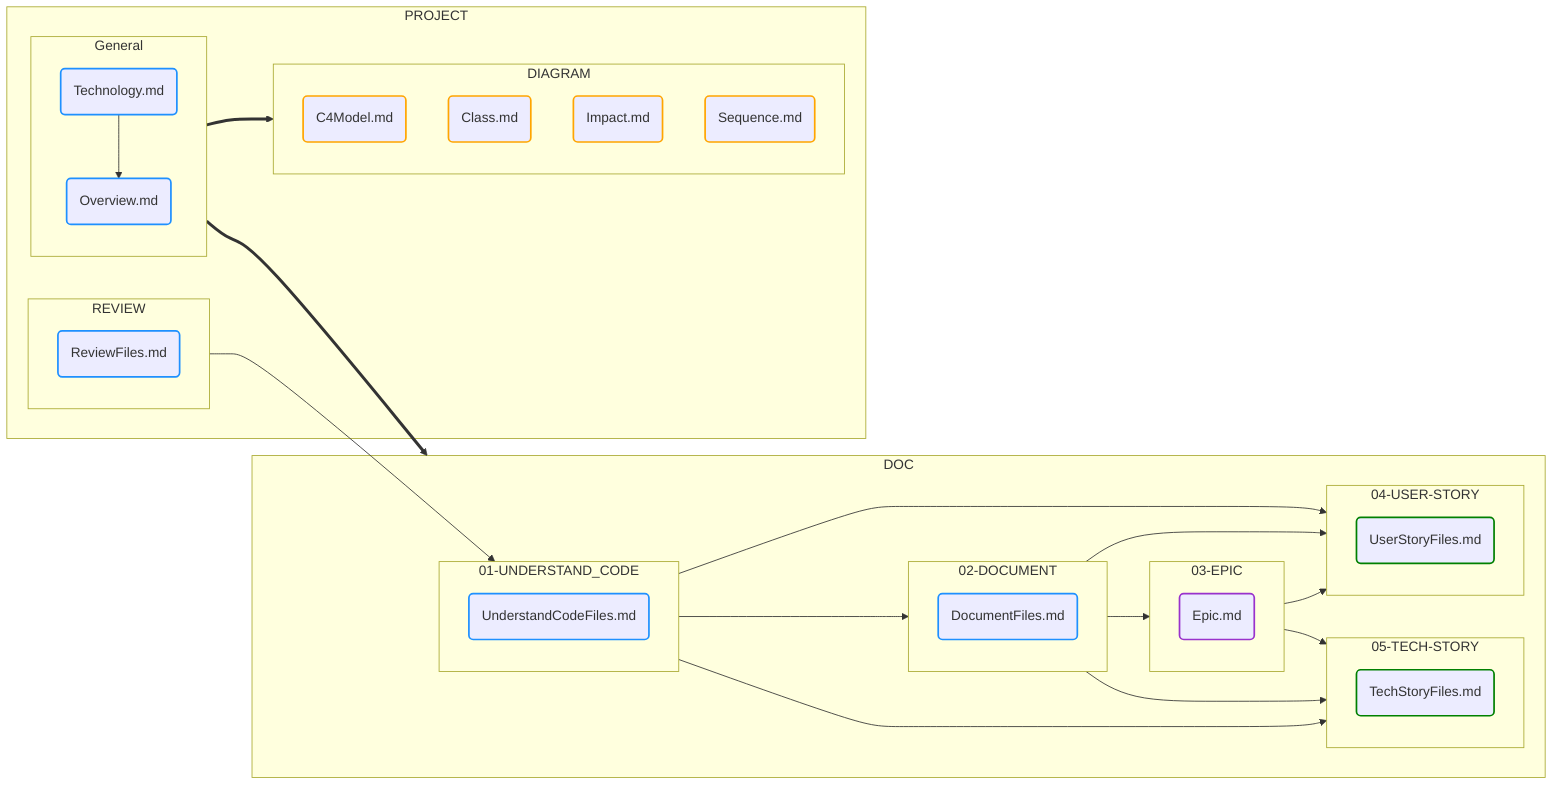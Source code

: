 graph LR
    classDef diagram stroke:Orange, stroke-width:2px;
    classDef markdown stroke:DodgerBlue, stroke-width:2px;
    classDef epic stroke:DarkOrchid, stroke-width:2px;
    classDef mix stroke:Green, stroke-width:2px;    

    subgraph DOC
        subgraph 05-TECH-STORY
            TechStoryFile(TechStoryFiles.md)
            class TechStoryFile mix;
        end
        subgraph 04-USER-STORY
            UserStoryFile(UserStoryFiles.md)
            class UserStoryFile mix;
        end
        subgraph 03-EPIC
            Epic(Epic.md)
            class Epic epic;
        end
        subgraph 02-DOCUMENT
            DocumentFile(DocumentFiles.md)
            class DocumentFile markdown;
        end
        subgraph 01-UNDERSTAND_CODE
            UnderstandCodeFile(UnderstandCodeFiles.md)
            class UnderstandCodeFile markdown;
        end
    end

    subgraph PROJECT
        subgraph DIAGRAM
            C4Model(C4Model.md)
            Class(Class.md)
            Impact(Impact.md)
            Sequence(Sequence.md)
            class C4Model,Class,Impact,Sequence diagram;
        end

        subgraph REVIEW
            ReviewFile(ReviewFiles.md)
            class ReviewFile markdown;
        end

        subgraph General
            Technology(Technology.md)
            Overview(Overview.md)
        end
        
        class Overview,Technology markdown;
        
    end

    Technology --> Overview

    General ==> DIAGRAM
    General ==> DOC

    REVIEW --> 01-UNDERSTAND_CODE
    01-UNDERSTAND_CODE --> 02-DOCUMENT

    02-DOCUMENT --> 03-EPIC

    01-UNDERSTAND_CODE --> 04-USER-STORY
    02-DOCUMENT --> 04-USER-STORY
    03-EPIC --> 04-USER-STORY

    03-EPIC --> 05-TECH-STORY
    02-DOCUMENT --> 05-TECH-STORY
    01-UNDERSTAND_CODE --> 05-TECH-STORY